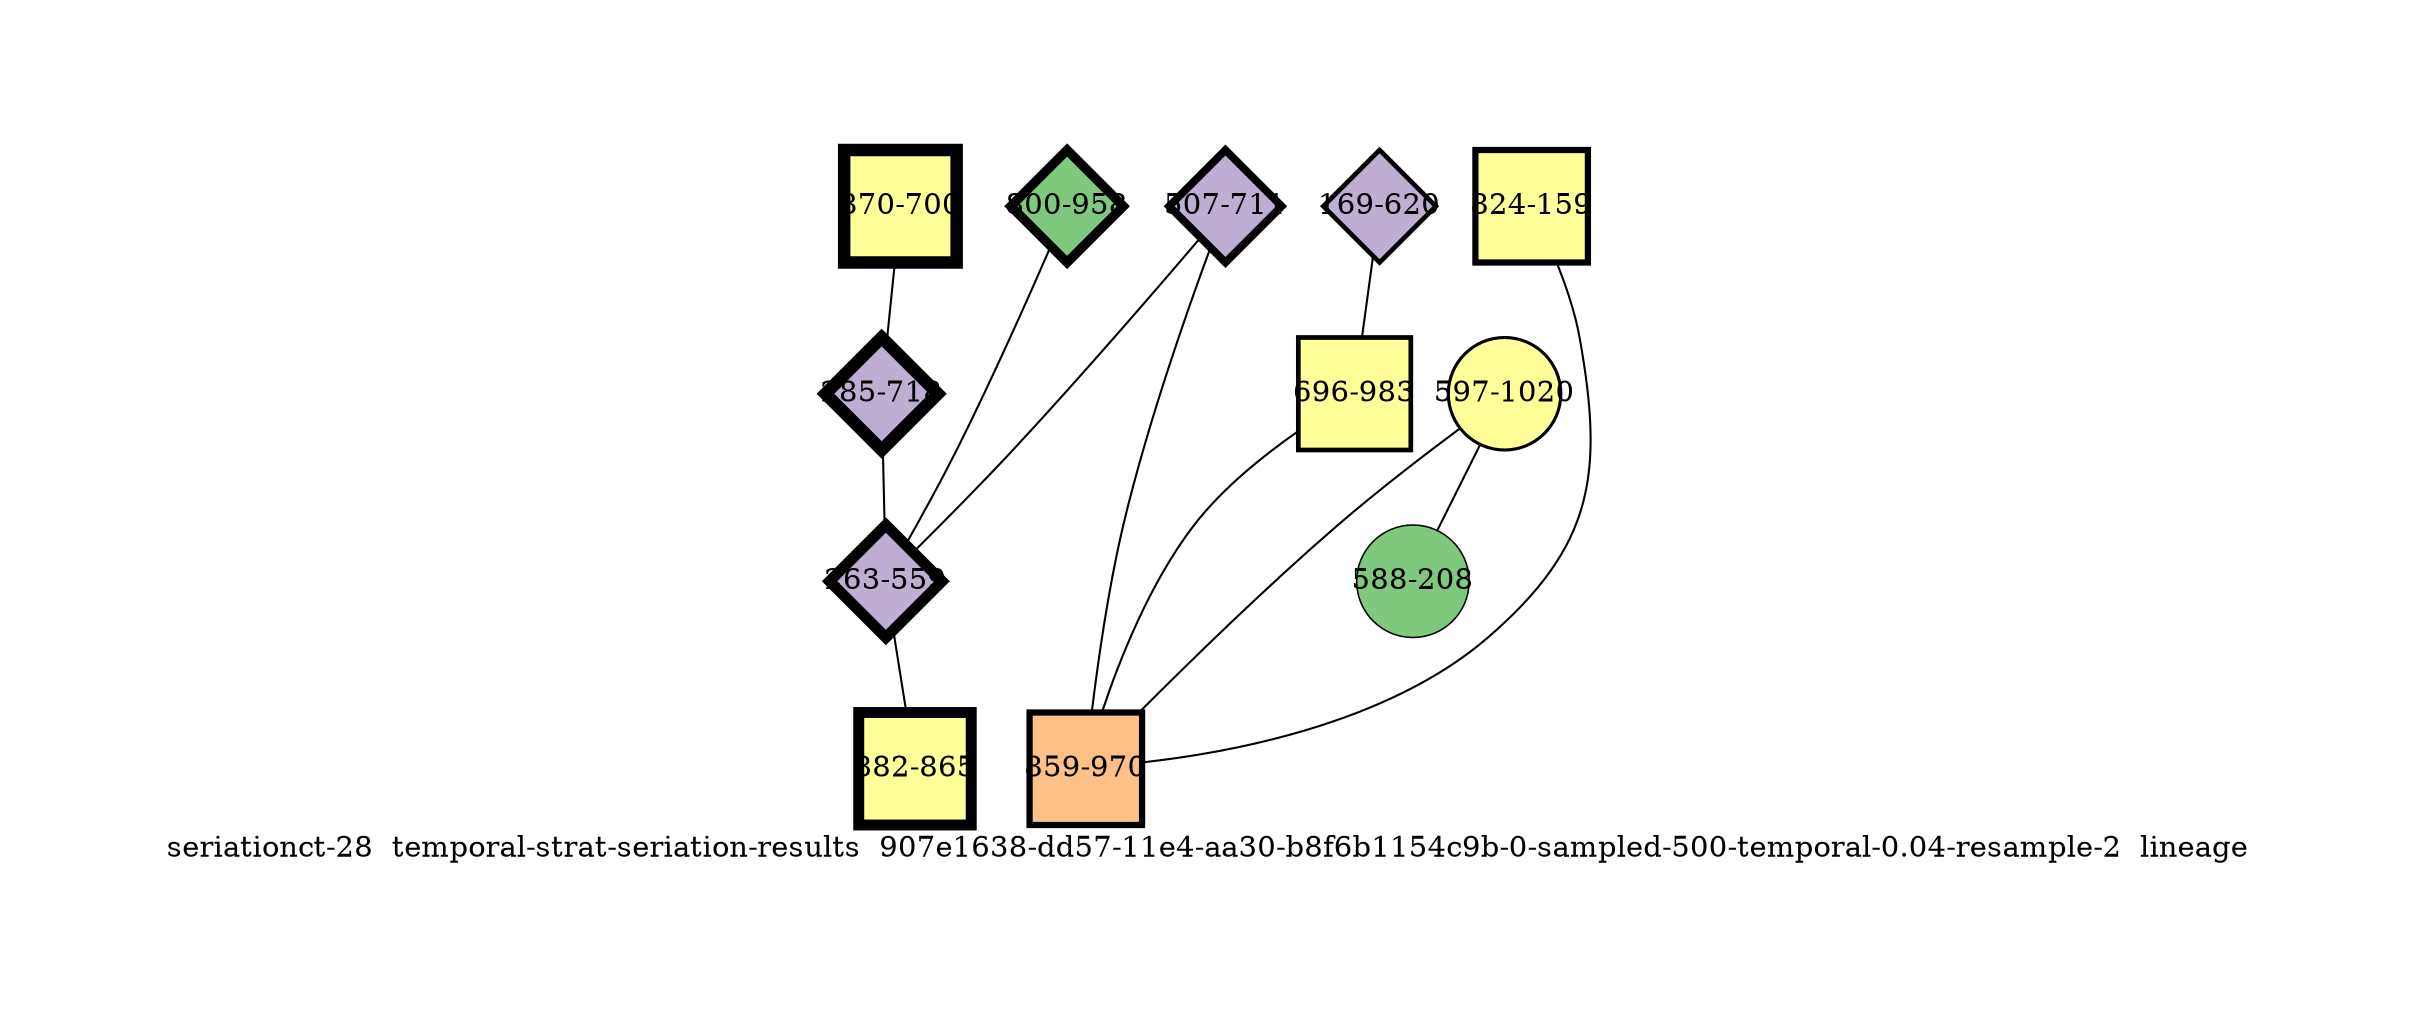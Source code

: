 strict graph "seriationct-28  temporal-strat-seriation-results  907e1638-dd57-11e4-aa30-b8f6b1154c9b-0-sampled-500-temporal-0.04-resample-2  lineage" {
labelloc=b;
ratio=auto;
pad="1.0";
label="seriationct-28  temporal-strat-seriation-results  907e1638-dd57-11e4-aa30-b8f6b1154c9b-0-sampled-500-temporal-0.04-resample-2  lineage";
node [width="0.75", style=filled, fixedsize=true, height="0.75", shape=circle, label=""];
0 [xCoordinate="711.0", appears_in_slice=5, yCoordinate="507.0", colorscheme=accent8, lineage_id=2, short_label="507-711", label="507-711", shape=diamond, cluster_id=1, fillcolor=2, size="500.0", id=0, penwidth="3.75"];
1 [xCoordinate="159.0", appears_in_slice=4, yCoordinate="824.0", colorscheme=accent8, lineage_id=1, short_label="824-159", label="824-159", shape=square, cluster_id=3, fillcolor=4, size="500.0", id=1, penwidth="3.0"];
2 [xCoordinate="700.0", appears_in_slice=8, yCoordinate="870.0", colorscheme=accent8, lineage_id=1, short_label="870-700", label="870-700", shape=square, cluster_id=3, fillcolor=4, size="500.0", id=2, penwidth="6.0"];
3 [xCoordinate="620.0", appears_in_slice=3, yCoordinate="169.0", colorscheme=accent8, lineage_id=2, short_label="169-620", label="169-620", shape=diamond, cluster_id=1, fillcolor=2, size="500.0", id=3, penwidth="2.25"];
4 [xCoordinate="718.0", appears_in_slice=8, yCoordinate="285.0", colorscheme=accent8, lineage_id=2, short_label="285-718", label="285-718", shape=diamond, cluster_id=1, fillcolor=2, size="500.0", id=4, penwidth="6.0"];
5 [xCoordinate="983.0", appears_in_slice=3, yCoordinate="696.0", colorscheme=accent8, lineage_id=1, short_label="696-983", label="696-983", shape=square, cluster_id=3, fillcolor=4, size="500.0", id=5, penwidth="2.25"];
6 [xCoordinate="958.0", appears_in_slice=6, yCoordinate="800.0", colorscheme=accent8, lineage_id=2, short_label="800-958", label="800-958", shape=diamond, cluster_id=0, fillcolor=1, size="500.0", id=6, penwidth="4.5"];
7 [xCoordinate="559.0", appears_in_slice=7, yCoordinate="263.0", colorscheme=accent8, lineage_id=2, short_label="263-559", label="263-559", shape=diamond, cluster_id=1, fillcolor=2, size="500.0", id=7, penwidth="5.25"];
8 [xCoordinate="1020.0", appears_in_slice=2, yCoordinate="597.0", colorscheme=accent8, lineage_id=0, short_label="597-1020", label="597-1020", shape=circle, cluster_id=3, fillcolor=4, size="500.0", id=8, penwidth="1.5"];
9 [xCoordinate="970.0", appears_in_slice=4, yCoordinate="859.0", colorscheme=accent8, lineage_id=1, short_label="859-970", label="859-970", shape=square, cluster_id=2, fillcolor=3, size="500.0", id=9, penwidth="3.0"];
10 [xCoordinate="208.0", appears_in_slice=1, yCoordinate="588.0", colorscheme=accent8, lineage_id=0, short_label="588-208", label="588-208", shape=circle, cluster_id=0, fillcolor=1, size="500.0", id=10, penwidth="0.75"];
11 [xCoordinate="865.0", appears_in_slice=7, yCoordinate="882.0", colorscheme=accent8, lineage_id=1, short_label="882-865", label="882-865", shape=square, cluster_id=3, fillcolor=4, size="500.0", id=11, penwidth="5.25"];
0 -- 9  [inverseweight="2.62446400796", weight="0.381030182532"];
0 -- 7  [inverseweight="2.20373399694", weight="0.453775274778"];
1 -- 9  [inverseweight="3.23490796656", weight="0.309127805284"];
2 -- 4  [inverseweight="2.0691564494", weight="0.483288733574"];
3 -- 5  [inverseweight="12.7911127524", weight="0.0781792811428"];
4 -- 7  [inverseweight="2.59832306377", weight="0.384863612206"];
5 -- 9  [inverseweight="2.50306813886", weight="0.399509699507"];
6 -- 7  [inverseweight="1.89404810046", weight="0.5279696961"];
7 -- 11  [inverseweight="20.3784786485", weight="0.0490713765855"];
8 -- 9  [inverseweight="2.71626831589", weight="0.368152142463"];
8 -- 10  [inverseweight="2.52563909281", weight="0.395939389301"];
}
